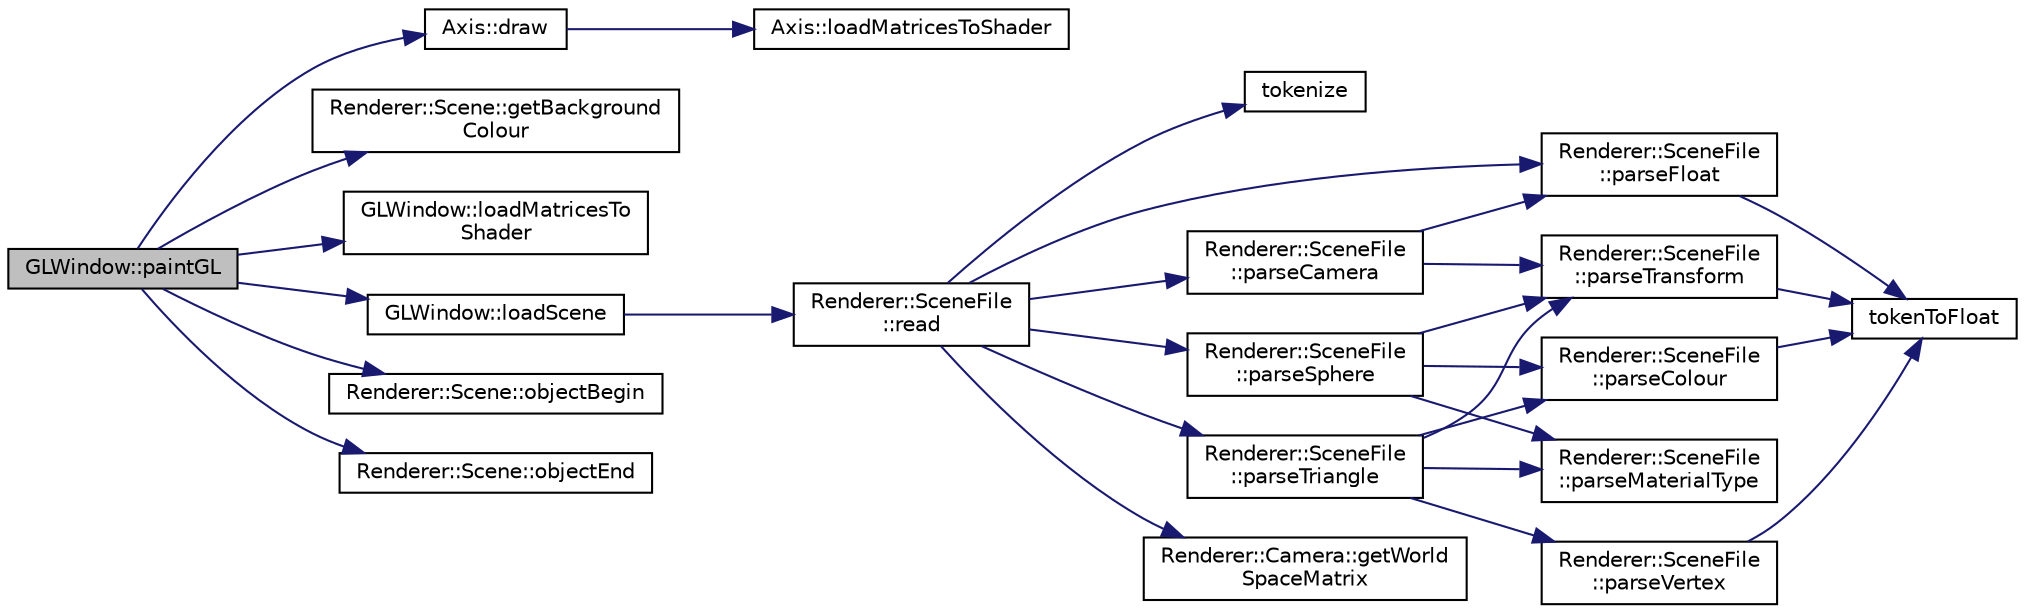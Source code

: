 digraph "GLWindow::paintGL"
{
  edge [fontname="Helvetica",fontsize="10",labelfontname="Helvetica",labelfontsize="10"];
  node [fontname="Helvetica",fontsize="10",shape=record];
  rankdir="LR";
  Node1 [label="GLWindow::paintGL",height=0.2,width=0.4,color="black", fillcolor="grey75", style="filled", fontcolor="black"];
  Node1 -> Node2 [color="midnightblue",fontsize="10",style="solid",fontname="Helvetica"];
  Node2 [label="Axis::draw",height=0.2,width=0.4,color="black", fillcolor="white", style="filled",URL="$class_axis.html#a6a001a1f69c90c980822515e17fb1701",tooltip="draw method "];
  Node2 -> Node3 [color="midnightblue",fontsize="10",style="solid",fontname="Helvetica"];
  Node3 [label="Axis::loadMatricesToShader",height=0.2,width=0.4,color="black", fillcolor="white", style="filled",URL="$class_axis.html#a79d40f39b4a3713b4acf66b13077e92f",tooltip="load matrices to the shader "];
  Node1 -> Node4 [color="midnightblue",fontsize="10",style="solid",fontname="Helvetica"];
  Node4 [label="Renderer::Scene::getBackground\lColour",height=0.2,width=0.4,color="black", fillcolor="white", style="filled",URL="$class_renderer_1_1_scene.html#afed66d5469d6bf5c15a8a1c72051a45a",tooltip="getBackgroundColour "];
  Node1 -> Node5 [color="midnightblue",fontsize="10",style="solid",fontname="Helvetica"];
  Node5 [label="GLWindow::loadMatricesTo\lShader",height=0.2,width=0.4,color="black", fillcolor="white", style="filled",URL="$class_g_l_window.html#a89d4304966d8947bc1fd98fbe881f63b"];
  Node1 -> Node6 [color="midnightblue",fontsize="10",style="solid",fontname="Helvetica"];
  Node6 [label="GLWindow::loadScene",height=0.2,width=0.4,color="black", fillcolor="white", style="filled",URL="$class_g_l_window.html#aed7b270f88867c428887e7c43145988b"];
  Node6 -> Node7 [color="midnightblue",fontsize="10",style="solid",fontname="Helvetica"];
  Node7 [label="Renderer::SceneFile\l::read",height=0.2,width=0.4,color="black", fillcolor="white", style="filled",URL="$class_renderer_1_1_scene_file.html#a615a08298e12eec3794cd80ba687c127",tooltip="reads the system path stored in m_sceneFile "];
  Node7 -> Node8 [color="midnightblue",fontsize="10",style="solid",fontname="Helvetica"];
  Node8 [label="tokenize",height=0.2,width=0.4,color="black", fillcolor="white", style="filled",URL="$_string_utils_8cpp.html#a65c424f4219d2baacff104fdd206b016",tooltip="Taken from Jon Macey&#39;s OBJ importer Modified from :- Jon Macey Tokenize Function [online]. [Accessed 2015]. Available from: http://nccastaff.bournemouth.ac.uk/jmacey/PPP/index.html "];
  Node7 -> Node9 [color="midnightblue",fontsize="10",style="solid",fontname="Helvetica"];
  Node9 [label="Renderer::SceneFile\l::parseCamera",height=0.2,width=0.4,color="black", fillcolor="white", style="filled",URL="$class_renderer_1_1_scene_file.html#a51b5288f138fc6bdf7340d55f95f76f1",tooltip="parseCamera Reads a series of tokens to find out camera data "];
  Node9 -> Node10 [color="midnightblue",fontsize="10",style="solid",fontname="Helvetica"];
  Node10 [label="Renderer::SceneFile\l::parseTransform",height=0.2,width=0.4,color="black", fillcolor="white", style="filled",URL="$class_renderer_1_1_scene_file.html#a0050fe3c8f4c1cf799df54740d623cdd",tooltip="parseTransform Parses a stream of tokens containing position, scale & rotation and constructing a tra..."];
  Node10 -> Node11 [color="midnightblue",fontsize="10",style="solid",fontname="Helvetica"];
  Node11 [label="tokenToFloat",height=0.2,width=0.4,color="black", fillcolor="white", style="filled",URL="$_string_utils_8cpp.html#ab602aec05d401dc633003bf507e9db8c",tooltip="tokenToFloat converts a string to a float "];
  Node9 -> Node12 [color="midnightblue",fontsize="10",style="solid",fontname="Helvetica"];
  Node12 [label="Renderer::SceneFile\l::parseFloat",height=0.2,width=0.4,color="black", fillcolor="white", style="filled",URL="$class_renderer_1_1_scene_file.html#acdf20b92e3d33be370c3ad081555fd16",tooltip="parseFloat Parses a token and extracts the float value "];
  Node12 -> Node11 [color="midnightblue",fontsize="10",style="solid",fontname="Helvetica"];
  Node7 -> Node12 [color="midnightblue",fontsize="10",style="solid",fontname="Helvetica"];
  Node7 -> Node13 [color="midnightblue",fontsize="10",style="solid",fontname="Helvetica"];
  Node13 [label="Renderer::SceneFile\l::parseSphere",height=0.2,width=0.4,color="black", fillcolor="white", style="filled",URL="$class_renderer_1_1_scene_file.html#a52b006539e1d470e6d75ee662b056bc2",tooltip="parseSphere Reads a series of tokens to find out spherical data "];
  Node13 -> Node10 [color="midnightblue",fontsize="10",style="solid",fontname="Helvetica"];
  Node13 -> Node14 [color="midnightblue",fontsize="10",style="solid",fontname="Helvetica"];
  Node14 [label="Renderer::SceneFile\l::parseColour",height=0.2,width=0.4,color="black", fillcolor="white", style="filled",URL="$class_renderer_1_1_scene_file.html#ad278fe4d9ffdd2018607836d8777f4ea",tooltip="parseColour Parses a stream of tokens and extracts the r,g,b colour values "];
  Node14 -> Node11 [color="midnightblue",fontsize="10",style="solid",fontname="Helvetica"];
  Node13 -> Node15 [color="midnightblue",fontsize="10",style="solid",fontname="Helvetica"];
  Node15 [label="Renderer::SceneFile\l::parseMaterialType",height=0.2,width=0.4,color="black", fillcolor="white", style="filled",URL="$class_renderer_1_1_scene_file.html#afdfcfbdb80511cc22f4287a8c8515f0f",tooltip="parseMaterialType Reads a token to find out the material type "];
  Node7 -> Node16 [color="midnightblue",fontsize="10",style="solid",fontname="Helvetica"];
  Node16 [label="Renderer::SceneFile\l::parseTriangle",height=0.2,width=0.4,color="black", fillcolor="white", style="filled",URL="$class_renderer_1_1_scene_file.html#a7c8cd7aafa876459375f0aa158c5ae2c",tooltip="parseTriangle Reads a series of tokens to find out triangle data "];
  Node16 -> Node17 [color="midnightblue",fontsize="10",style="solid",fontname="Helvetica"];
  Node17 [label="Renderer::SceneFile\l::parseVertex",height=0.2,width=0.4,color="black", fillcolor="white", style="filled",URL="$class_renderer_1_1_scene_file.html#a136fab17d94808f9ea3a0247cef5f3cf",tooltip="parseVertex Parses a stream of tokens and extracts the x,y,z values "];
  Node17 -> Node11 [color="midnightblue",fontsize="10",style="solid",fontname="Helvetica"];
  Node16 -> Node10 [color="midnightblue",fontsize="10",style="solid",fontname="Helvetica"];
  Node16 -> Node14 [color="midnightblue",fontsize="10",style="solid",fontname="Helvetica"];
  Node16 -> Node15 [color="midnightblue",fontsize="10",style="solid",fontname="Helvetica"];
  Node7 -> Node18 [color="midnightblue",fontsize="10",style="solid",fontname="Helvetica"];
  Node18 [label="Renderer::Camera::getWorld\lSpaceMatrix",height=0.2,width=0.4,color="black", fillcolor="white", style="filled",URL="$class_renderer_1_1_camera.html#a3f6afedf440c05554e7fbf506aea5514"];
  Node1 -> Node19 [color="midnightblue",fontsize="10",style="solid",fontname="Helvetica"];
  Node19 [label="Renderer::Scene::objectBegin",height=0.2,width=0.4,color="black", fillcolor="white", style="filled",URL="$class_renderer_1_1_scene.html#ac71ec50dfcae221f69e83ac1717b865d",tooltip="objectBegin allows iteration over private objects without making the containers themselves public ..."];
  Node1 -> Node20 [color="midnightblue",fontsize="10",style="solid",fontname="Helvetica"];
  Node20 [label="Renderer::Scene::objectEnd",height=0.2,width=0.4,color="black", fillcolor="white", style="filled",URL="$class_renderer_1_1_scene.html#af5f44baafb6e49510712579c4aca0ca7",tooltip="objectEnd allows iteration over private objects without making the containers themselves public ..."];
}
